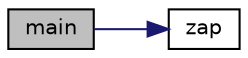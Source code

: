 digraph "main"
{
 // LATEX_PDF_SIZE
  edge [fontname="Helvetica",fontsize="10",labelfontname="Helvetica",labelfontsize="10"];
  node [fontname="Helvetica",fontsize="10",shape=record];
  rankdir="LR";
  Node1 [label="main",height=0.2,width=0.4,color="black", fillcolor="grey75", style="filled", fontcolor="black",tooltip="Головна функція."];
  Node1 -> Node2 [color="midnightblue",fontsize="10",style="solid"];
  Node2 [label="zap",height=0.2,width=0.4,color="black", fillcolor="white", style="filled",URL="$main_8c.html#a493404bf9fb260a7aa219c398a7ed364",tooltip="@function zap"];
}
